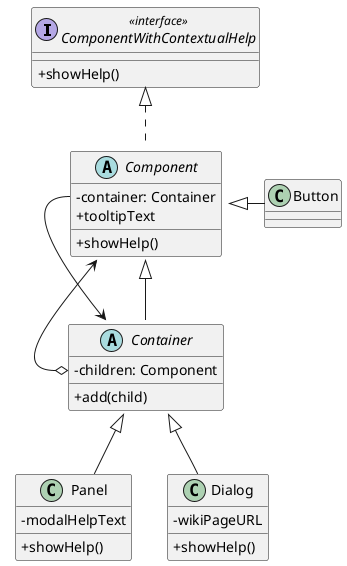 @startuml Chain of Responsibility Structure
skinparam ClassAttributeIconSize 0

interface ComponentWithContextualHelp <<interface>> {
  + showHelp()
}

abstract class Component implements ComponentWithContextualHelp {
  - container: Container
  + tooltipText
  + showHelp()
}

abstract Container extends Component {
  - children: Component
  + add(child)
}

class Panel extends Container {
  - modalHelpText
  + showHelp()
}

class Dialog extends Container {
  - wikiPageURL
  + showHelp()
}

class Button

Component <|- Button

Component::container --> Container
Container::children o--> Component


@enduml